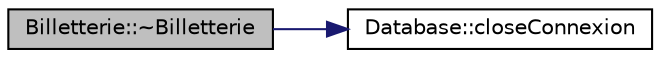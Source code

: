 digraph "Billetterie::~Billetterie"
{
  edge [fontname="Helvetica",fontsize="10",labelfontname="Helvetica",labelfontsize="10"];
  node [fontname="Helvetica",fontsize="10",shape=record];
  rankdir="LR";
  Node4 [label="Billetterie::~Billetterie",height=0.2,width=0.4,color="black", fillcolor="grey75", style="filled", fontcolor="black"];
  Node4 -> Node5 [color="midnightblue",fontsize="10",style="solid",fontname="Helvetica"];
  Node5 [label="Database::closeConnexion",height=0.2,width=0.4,color="black", fillcolor="white", style="filled",URL="$class_database.html#ae1dce4b93d105c29aeb7883aaa5b82a1",tooltip="closeConnexion Méthode pour la fermeture de la connexion à la base de données "];
}
